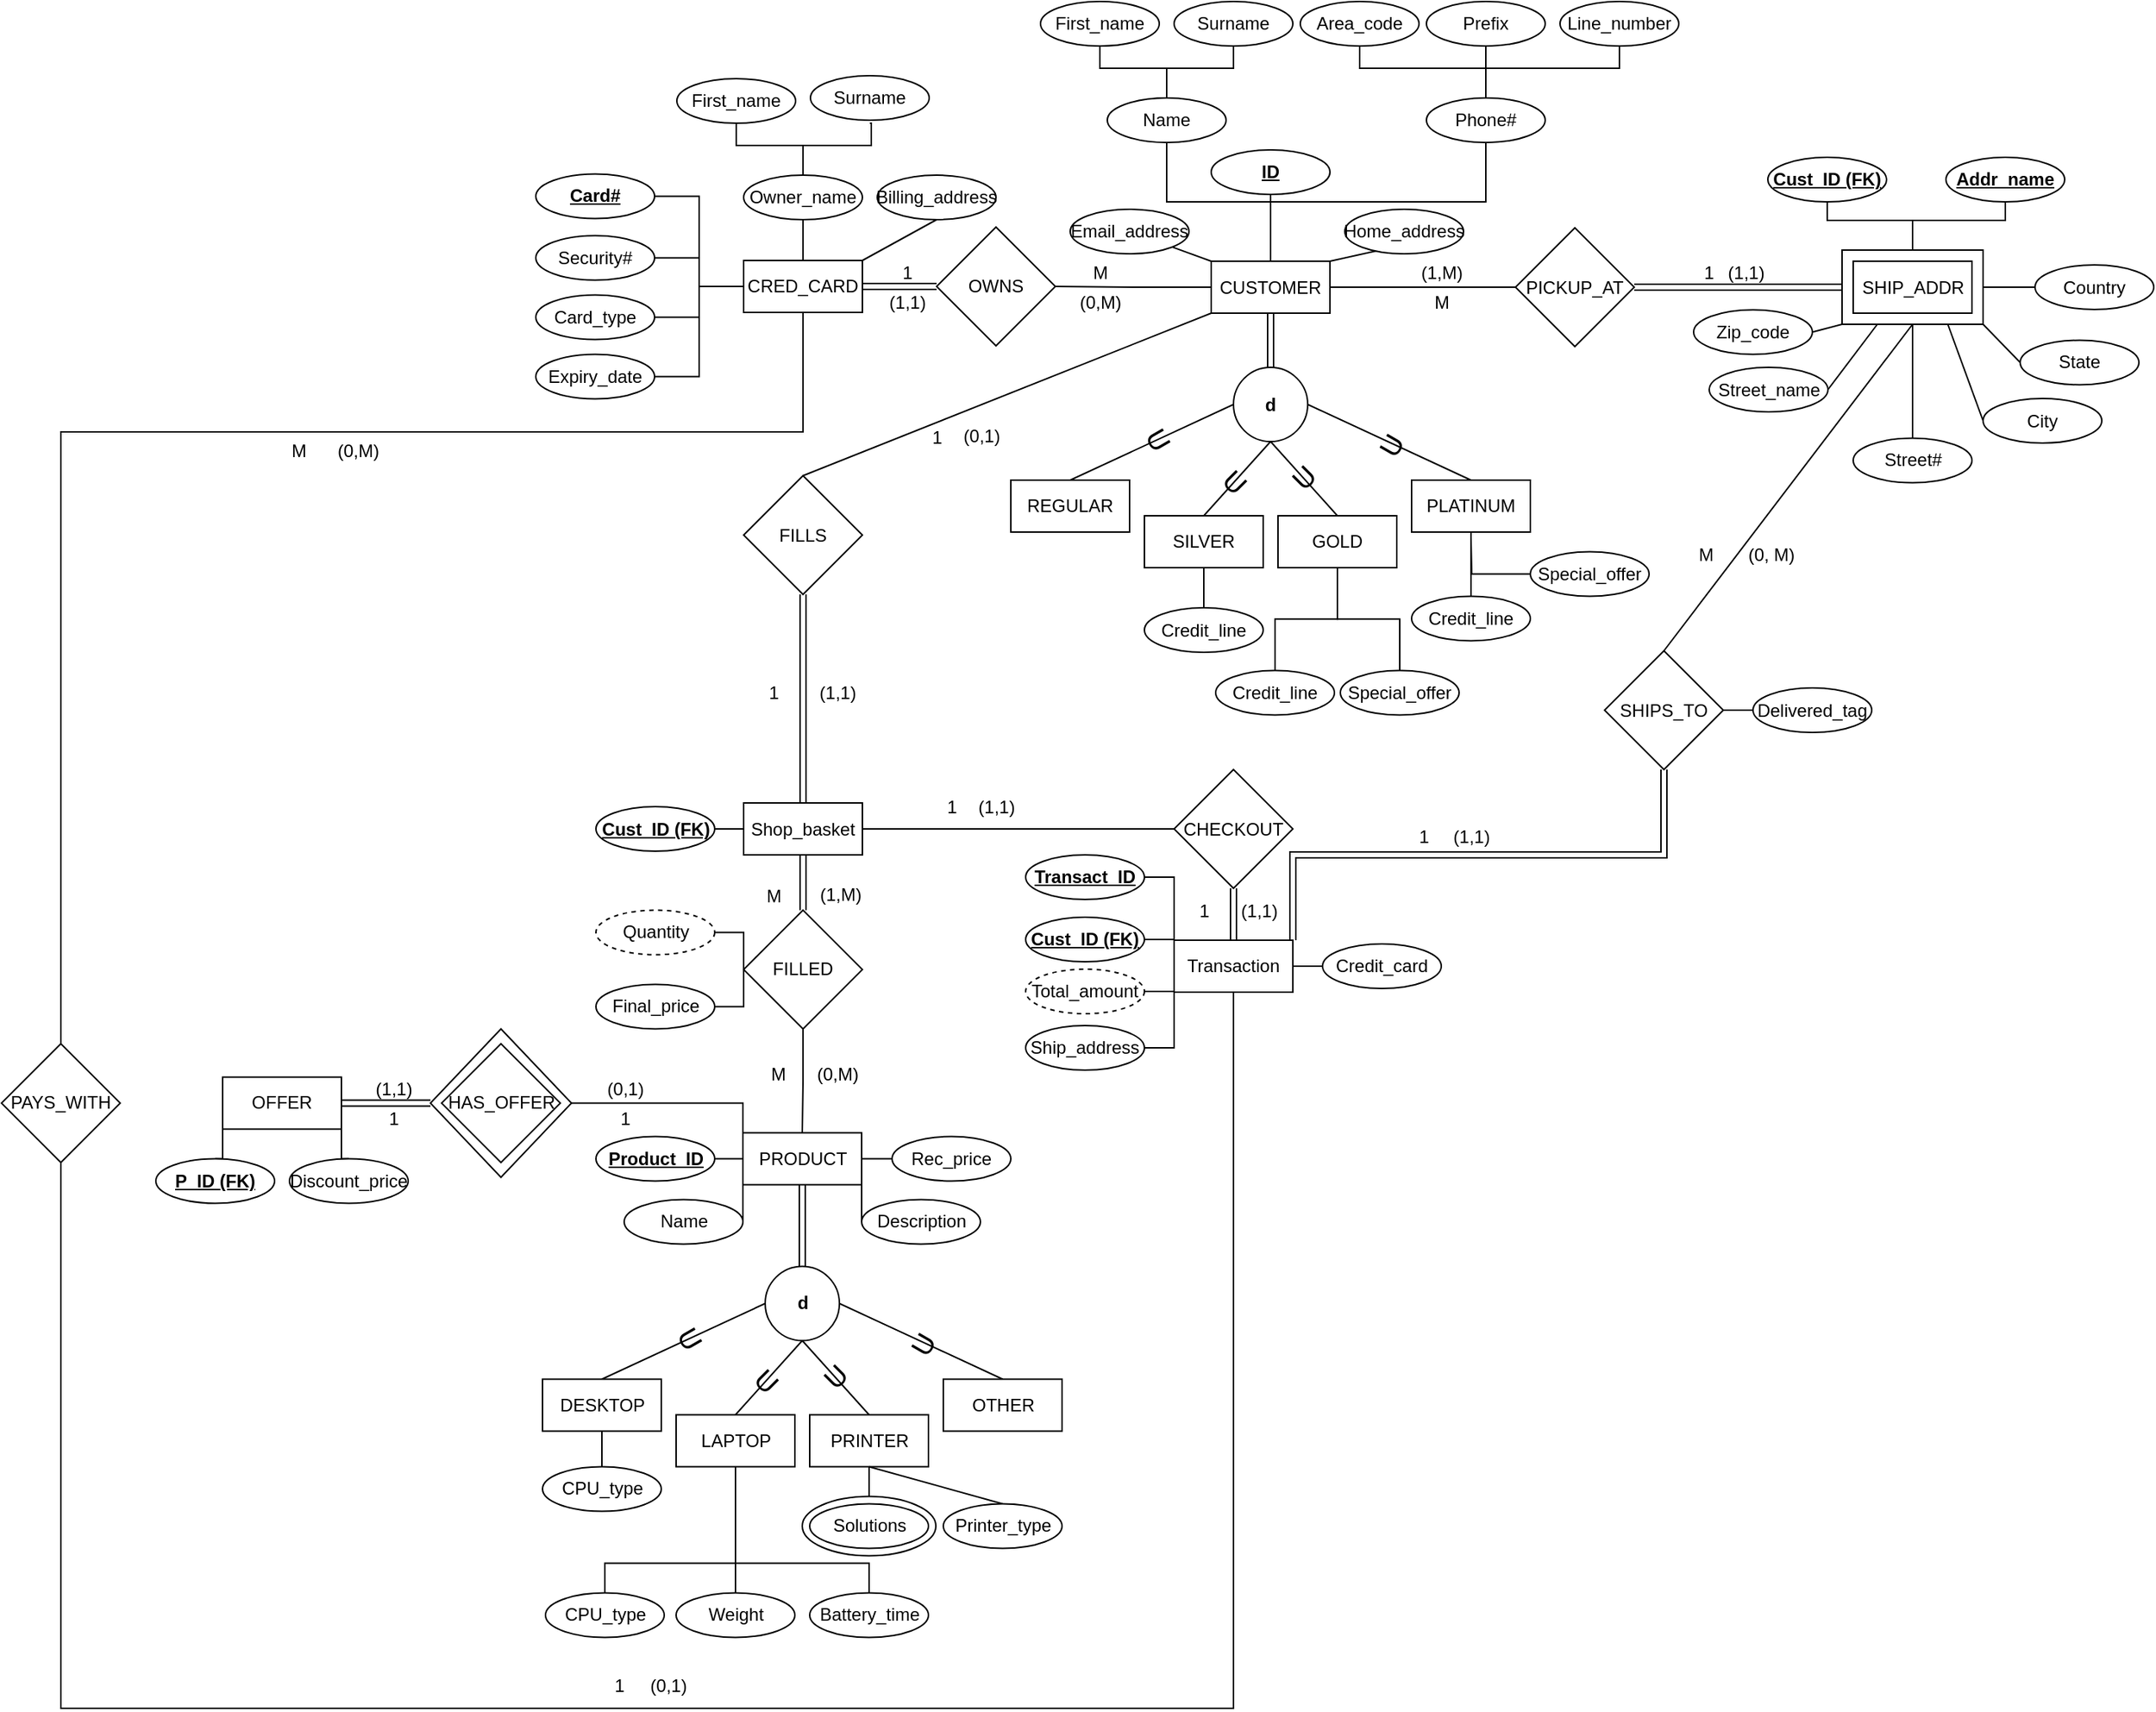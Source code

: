 <mxfile version="26.0.16">
  <diagram id="R2lEEEUBdFMjLlhIrx00" name="Page-1">
    <mxGraphModel dx="1778" dy="1683" grid="1" gridSize="10" guides="1" tooltips="1" connect="1" arrows="1" fold="1" page="1" pageScale="1" pageWidth="850" pageHeight="1100" math="0" shadow="0" extFonts="Permanent Marker^https://fonts.googleapis.com/css?family=Permanent+Marker">
      <root>
        <mxCell id="0" />
        <mxCell id="1" parent="0" />
        <mxCell id="0oao1zLVQg-sBAG5AtIF-307" value="(1,1)" style="text;html=1;align=center;verticalAlign=middle;resizable=0;points=[];autosize=1;strokeColor=none;fillColor=none;" vertex="1" parent="1">
          <mxGeometry x="302" y="517.5" width="50" height="30" as="geometry" />
        </mxCell>
        <mxCell id="0oao1zLVQg-sBAG5AtIF-242" value="" style="ellipse;whiteSpace=wrap;html=1;" vertex="1" parent="1">
          <mxGeometry x="19.5" y="927.25" width="90" height="40" as="geometry" />
        </mxCell>
        <mxCell id="0oao1zLVQg-sBAG5AtIF-72" value="" style="group" vertex="1" connectable="0" parent="1">
          <mxGeometry x="720" y="87.5" width="95" height="50" as="geometry" />
        </mxCell>
        <mxCell id="0oao1zLVQg-sBAG5AtIF-71" value="" style="rounded=0;whiteSpace=wrap;html=1;" vertex="1" parent="0oao1zLVQg-sBAG5AtIF-72">
          <mxGeometry width="95" height="50" as="geometry" />
        </mxCell>
        <mxCell id="0oao1zLVQg-sBAG5AtIF-70" value="SHIP_ADDR" style="rounded=0;whiteSpace=wrap;html=1;" vertex="1" parent="0oao1zLVQg-sBAG5AtIF-72">
          <mxGeometry x="7.5" y="7.5" width="80" height="35" as="geometry" />
        </mxCell>
        <mxCell id="0oao1zLVQg-sBAG5AtIF-68" value="" style="edgeStyle=orthogonalEdgeStyle;rounded=0;orthogonalLoop=1;jettySize=auto;html=1;endArrow=none;startFill=0;" edge="1" parent="1" source="0oao1zLVQg-sBAG5AtIF-47" target="0oao1zLVQg-sBAG5AtIF-55">
          <mxGeometry relative="1" as="geometry" />
        </mxCell>
        <mxCell id="0oao1zLVQg-sBAG5AtIF-283" style="edgeStyle=orthogonalEdgeStyle;rounded=0;orthogonalLoop=1;jettySize=auto;html=1;exitX=0.5;exitY=1;exitDx=0;exitDy=0;endArrow=none;startFill=0;entryX=0.5;entryY=1;entryDx=0;entryDy=0;" edge="1" parent="1" source="0oao1zLVQg-sBAG5AtIF-284" target="0oao1zLVQg-sBAG5AtIF-259">
          <mxGeometry relative="1" as="geometry">
            <mxPoint x="310" y="762.25" as="targetPoint" />
            <Array as="points">
              <mxPoint x="-480" y="1070" />
              <mxPoint x="310" y="1070" />
            </Array>
          </mxGeometry>
        </mxCell>
        <mxCell id="0oao1zLVQg-sBAG5AtIF-47" value="CRED_CARD" style="rounded=0;whiteSpace=wrap;html=1;" vertex="1" parent="1">
          <mxGeometry x="-20" y="94.5" width="80" height="35" as="geometry" />
        </mxCell>
        <mxCell id="0oao1zLVQg-sBAG5AtIF-50" value="" style="group" vertex="1" connectable="0" parent="1">
          <mxGeometry x="-65" y="-30" width="215" height="100" as="geometry" />
        </mxCell>
        <mxCell id="0oao1zLVQg-sBAG5AtIF-51" value="First_name" style="ellipse;whiteSpace=wrap;html=1;" vertex="1" parent="0oao1zLVQg-sBAG5AtIF-50">
          <mxGeometry y="2" width="80" height="30" as="geometry" />
        </mxCell>
        <mxCell id="0oao1zLVQg-sBAG5AtIF-52" value="Surname" style="ellipse;whiteSpace=wrap;html=1;" vertex="1" parent="0oao1zLVQg-sBAG5AtIF-50">
          <mxGeometry x="90" width="80" height="30" as="geometry" />
        </mxCell>
        <mxCell id="0oao1zLVQg-sBAG5AtIF-53" value="" style="group" vertex="1" connectable="0" parent="0oao1zLVQg-sBAG5AtIF-50">
          <mxGeometry x="40" y="62" width="90" height="40" as="geometry" />
        </mxCell>
        <mxCell id="0oao1zLVQg-sBAG5AtIF-55" value="Owner_name" style="ellipse;whiteSpace=wrap;html=1;perimeterSpacing=0;movable=1;resizable=1;rotatable=1;deletable=1;editable=1;locked=0;connectable=1;" vertex="1" parent="0oao1zLVQg-sBAG5AtIF-53">
          <mxGeometry x="5" y="5" width="80" height="30" as="geometry" />
        </mxCell>
        <mxCell id="0oao1zLVQg-sBAG5AtIF-56" value="" style="edgeStyle=orthogonalEdgeStyle;rounded=0;orthogonalLoop=1;jettySize=auto;html=1;endArrow=none;startFill=0;" edge="1" parent="0oao1zLVQg-sBAG5AtIF-50" source="0oao1zLVQg-sBAG5AtIF-55">
          <mxGeometry relative="1" as="geometry">
            <mxPoint x="130" y="32.0" as="targetPoint" />
            <Array as="points">
              <mxPoint x="85" y="47" />
              <mxPoint x="131" y="47" />
              <mxPoint x="131" y="32" />
            </Array>
          </mxGeometry>
        </mxCell>
        <mxCell id="0oao1zLVQg-sBAG5AtIF-57" value="" style="edgeStyle=orthogonalEdgeStyle;rounded=0;orthogonalLoop=1;jettySize=auto;html=1;endArrow=none;startFill=0;" edge="1" parent="0oao1zLVQg-sBAG5AtIF-50" source="0oao1zLVQg-sBAG5AtIF-55" target="0oao1zLVQg-sBAG5AtIF-51">
          <mxGeometry relative="1" as="geometry" />
        </mxCell>
        <mxCell id="0oao1zLVQg-sBAG5AtIF-75" value="Billing_address" style="ellipse;whiteSpace=wrap;html=1;" vertex="1" parent="0oao1zLVQg-sBAG5AtIF-50">
          <mxGeometry x="135" y="67" width="80" height="30" as="geometry" />
        </mxCell>
        <mxCell id="0oao1zLVQg-sBAG5AtIF-48" value="Security#" style="ellipse;whiteSpace=wrap;html=1;" vertex="1" parent="1">
          <mxGeometry x="-160" y="77.75" width="80" height="30" as="geometry" />
        </mxCell>
        <mxCell id="0oao1zLVQg-sBAG5AtIF-49" value="&lt;u&gt;&lt;b&gt;Card#&lt;/b&gt;&lt;/u&gt;" style="ellipse;whiteSpace=wrap;html=1;" vertex="1" parent="1">
          <mxGeometry x="-160" y="36.25" width="80" height="30" as="geometry" />
        </mxCell>
        <mxCell id="0oao1zLVQg-sBAG5AtIF-61" value="Card_type" style="ellipse;whiteSpace=wrap;html=1;" vertex="1" parent="1">
          <mxGeometry x="-160" y="117.75" width="80" height="30" as="geometry" />
        </mxCell>
        <mxCell id="0oao1zLVQg-sBAG5AtIF-62" value="Expiry_date" style="ellipse;whiteSpace=wrap;html=1;" vertex="1" parent="1">
          <mxGeometry x="-160" y="157.75" width="80" height="30" as="geometry" />
        </mxCell>
        <mxCell id="0oao1zLVQg-sBAG5AtIF-64" style="edgeStyle=orthogonalEdgeStyle;rounded=0;orthogonalLoop=1;jettySize=auto;html=1;exitX=0;exitY=0.5;exitDx=0;exitDy=0;entryX=1;entryY=0.5;entryDx=0;entryDy=0;endArrow=none;startFill=0;" edge="1" parent="1" source="0oao1zLVQg-sBAG5AtIF-47" target="0oao1zLVQg-sBAG5AtIF-48">
          <mxGeometry relative="1" as="geometry" />
        </mxCell>
        <mxCell id="0oao1zLVQg-sBAG5AtIF-63" style="edgeStyle=orthogonalEdgeStyle;rounded=0;orthogonalLoop=1;jettySize=auto;html=1;exitX=0;exitY=0.5;exitDx=0;exitDy=0;entryX=1;entryY=0.5;entryDx=0;entryDy=0;endArrow=none;startFill=0;" edge="1" parent="1" source="0oao1zLVQg-sBAG5AtIF-47" target="0oao1zLVQg-sBAG5AtIF-49">
          <mxGeometry relative="1" as="geometry" />
        </mxCell>
        <mxCell id="0oao1zLVQg-sBAG5AtIF-65" style="edgeStyle=orthogonalEdgeStyle;rounded=0;orthogonalLoop=1;jettySize=auto;html=1;exitX=0;exitY=0.5;exitDx=0;exitDy=0;entryX=1;entryY=0.5;entryDx=0;entryDy=0;endArrow=none;startFill=0;" edge="1" parent="1" source="0oao1zLVQg-sBAG5AtIF-47" target="0oao1zLVQg-sBAG5AtIF-61">
          <mxGeometry relative="1" as="geometry" />
        </mxCell>
        <mxCell id="0oao1zLVQg-sBAG5AtIF-66" style="edgeStyle=orthogonalEdgeStyle;rounded=0;orthogonalLoop=1;jettySize=auto;html=1;exitX=0;exitY=0.5;exitDx=0;exitDy=0;entryX=1;entryY=0.5;entryDx=0;entryDy=0;endArrow=none;startFill=0;" edge="1" parent="1" source="0oao1zLVQg-sBAG5AtIF-47" target="0oao1zLVQg-sBAG5AtIF-62">
          <mxGeometry relative="1" as="geometry" />
        </mxCell>
        <mxCell id="0oao1zLVQg-sBAG5AtIF-86" value="Zip_code" style="ellipse;whiteSpace=wrap;html=1;" vertex="1" parent="1">
          <mxGeometry x="620" y="127.75" width="80" height="30" as="geometry" />
        </mxCell>
        <mxCell id="0oao1zLVQg-sBAG5AtIF-87" value="Street_name" style="ellipse;whiteSpace=wrap;html=1;" vertex="1" parent="1">
          <mxGeometry x="630.5" y="166.5" width="80" height="30" as="geometry" />
        </mxCell>
        <mxCell id="0oao1zLVQg-sBAG5AtIF-88" value="Street#" style="ellipse;whiteSpace=wrap;html=1;" vertex="1" parent="1">
          <mxGeometry x="727.5" y="214.25" width="80" height="30" as="geometry" />
        </mxCell>
        <mxCell id="0oao1zLVQg-sBAG5AtIF-89" value="City" style="ellipse;whiteSpace=wrap;html=1;" vertex="1" parent="1">
          <mxGeometry x="815" y="187.5" width="80" height="30" as="geometry" />
        </mxCell>
        <mxCell id="0oao1zLVQg-sBAG5AtIF-90" value="State" style="ellipse;whiteSpace=wrap;html=1;" vertex="1" parent="1">
          <mxGeometry x="840" y="148.25" width="80" height="30" as="geometry" />
        </mxCell>
        <mxCell id="0oao1zLVQg-sBAG5AtIF-91" value="Country" style="ellipse;whiteSpace=wrap;html=1;" vertex="1" parent="1">
          <mxGeometry x="850" y="97.5" width="80" height="30" as="geometry" />
        </mxCell>
        <mxCell id="0oao1zLVQg-sBAG5AtIF-92" style="rounded=0;orthogonalLoop=1;jettySize=auto;html=1;exitX=1;exitY=0.5;exitDx=0;exitDy=0;entryX=0;entryY=0.5;entryDx=0;entryDy=0;endArrow=none;startFill=0;" edge="1" parent="1" source="0oao1zLVQg-sBAG5AtIF-71" target="0oao1zLVQg-sBAG5AtIF-91">
          <mxGeometry relative="1" as="geometry">
            <mxPoint x="826.759" y="158.331" as="sourcePoint" />
          </mxGeometry>
        </mxCell>
        <mxCell id="0oao1zLVQg-sBAG5AtIF-94" style="rounded=0;orthogonalLoop=1;jettySize=auto;html=1;exitX=0;exitY=1;exitDx=0;exitDy=0;entryX=1;entryY=0.5;entryDx=0;entryDy=0;endArrow=none;startFill=0;" edge="1" parent="1" source="0oao1zLVQg-sBAG5AtIF-71" target="0oao1zLVQg-sBAG5AtIF-86">
          <mxGeometry relative="1" as="geometry">
            <mxPoint x="750" y="172.5" as="sourcePoint" />
          </mxGeometry>
        </mxCell>
        <mxCell id="0oao1zLVQg-sBAG5AtIF-95" style="rounded=0;orthogonalLoop=1;jettySize=auto;html=1;exitX=0.25;exitY=1;exitDx=0;exitDy=0;entryX=1;entryY=0.5;entryDx=0;entryDy=0;endArrow=none;startFill=0;" edge="1" parent="1" source="0oao1zLVQg-sBAG5AtIF-71" target="0oao1zLVQg-sBAG5AtIF-87">
          <mxGeometry relative="1" as="geometry">
            <mxPoint x="763.241" y="186.669" as="sourcePoint" />
          </mxGeometry>
        </mxCell>
        <mxCell id="0oao1zLVQg-sBAG5AtIF-96" style="rounded=0;orthogonalLoop=1;jettySize=auto;html=1;exitX=0.5;exitY=1;exitDx=0;exitDy=0;entryX=0.5;entryY=0;entryDx=0;entryDy=0;endArrow=none;startFill=0;" edge="1" parent="1" source="0oao1zLVQg-sBAG5AtIF-71" target="0oao1zLVQg-sBAG5AtIF-88">
          <mxGeometry relative="1" as="geometry">
            <mxPoint x="795" y="192.5" as="sourcePoint" />
          </mxGeometry>
        </mxCell>
        <mxCell id="0oao1zLVQg-sBAG5AtIF-97" style="rounded=0;orthogonalLoop=1;jettySize=auto;html=1;exitX=0.75;exitY=1;exitDx=0;exitDy=0;entryX=0;entryY=0.5;entryDx=0;entryDy=0;endArrow=none;startFill=0;" edge="1" parent="1" source="0oao1zLVQg-sBAG5AtIF-71" target="0oao1zLVQg-sBAG5AtIF-89">
          <mxGeometry relative="1" as="geometry">
            <mxPoint x="826.759" y="186.669" as="sourcePoint" />
          </mxGeometry>
        </mxCell>
        <mxCell id="0oao1zLVQg-sBAG5AtIF-98" style="rounded=0;orthogonalLoop=1;jettySize=auto;html=1;exitX=1;exitY=1;exitDx=0;exitDy=0;entryX=0;entryY=0.5;entryDx=0;entryDy=0;endArrow=none;startFill=0;" edge="1" parent="1" source="0oao1zLVQg-sBAG5AtIF-71" target="0oao1zLVQg-sBAG5AtIF-90">
          <mxGeometry relative="1" as="geometry">
            <mxPoint x="840" y="172.5" as="sourcePoint" />
          </mxGeometry>
        </mxCell>
        <mxCell id="0oao1zLVQg-sBAG5AtIF-101" value="&lt;b&gt;&lt;u&gt;Addr_name&lt;/u&gt;&lt;/b&gt;" style="ellipse;whiteSpace=wrap;html=1;" vertex="1" parent="1">
          <mxGeometry x="790" y="25" width="80" height="30" as="geometry" />
        </mxCell>
        <mxCell id="0oao1zLVQg-sBAG5AtIF-102" value="&lt;b&gt;&lt;u&gt;Cust_ID (FK)&lt;/u&gt;&lt;/b&gt;" style="ellipse;whiteSpace=wrap;html=1;" vertex="1" parent="1">
          <mxGeometry x="670" y="25" width="80" height="30" as="geometry" />
        </mxCell>
        <mxCell id="0oao1zLVQg-sBAG5AtIF-104" style="edgeStyle=orthogonalEdgeStyle;rounded=0;orthogonalLoop=1;jettySize=auto;html=1;exitX=0.5;exitY=0;exitDx=0;exitDy=0;entryX=0.5;entryY=1;entryDx=0;entryDy=0;endArrow=none;startFill=0;" edge="1" parent="1" source="0oao1zLVQg-sBAG5AtIF-71" target="0oao1zLVQg-sBAG5AtIF-102">
          <mxGeometry relative="1" as="geometry" />
        </mxCell>
        <mxCell id="0oao1zLVQg-sBAG5AtIF-105" style="edgeStyle=orthogonalEdgeStyle;rounded=0;orthogonalLoop=1;jettySize=auto;html=1;exitX=0.5;exitY=0;exitDx=0;exitDy=0;entryX=0.5;entryY=1;entryDx=0;entryDy=0;endArrow=none;startFill=0;" edge="1" parent="1" source="0oao1zLVQg-sBAG5AtIF-71" target="0oao1zLVQg-sBAG5AtIF-101">
          <mxGeometry relative="1" as="geometry" />
        </mxCell>
        <mxCell id="0oao1zLVQg-sBAG5AtIF-107" value="" style="group" vertex="1" connectable="0" parent="1">
          <mxGeometry x="150" y="-80" width="460" height="232.5" as="geometry" />
        </mxCell>
        <mxCell id="0oao1zLVQg-sBAG5AtIF-29" value="" style="rounded=0;orthogonalLoop=1;jettySize=auto;html=1;endArrow=none;startFill=0;" edge="1" parent="0oao1zLVQg-sBAG5AtIF-107" source="0oao1zLVQg-sBAG5AtIF-1" target="0oao1zLVQg-sBAG5AtIF-2">
          <mxGeometry relative="1" as="geometry" />
        </mxCell>
        <mxCell id="0oao1zLVQg-sBAG5AtIF-30" value="" style="rounded=0;orthogonalLoop=1;jettySize=auto;html=1;entryX=1;entryY=0.5;entryDx=0;entryDy=0;endArrow=none;startFill=0;exitX=1;exitY=0;exitDx=0;exitDy=0;" edge="1" parent="0oao1zLVQg-sBAG5AtIF-107" source="0oao1zLVQg-sBAG5AtIF-1" target="0oao1zLVQg-sBAG5AtIF-74">
          <mxGeometry relative="1" as="geometry">
            <mxPoint x="110" y="230" as="targetPoint" />
          </mxGeometry>
        </mxCell>
        <mxCell id="0oao1zLVQg-sBAG5AtIF-33" value="" style="rounded=0;orthogonalLoop=1;jettySize=auto;html=1;entryX=0.5;entryY=1;entryDx=0;entryDy=0;endArrow=none;startFill=0;edgeStyle=orthogonalEdgeStyle;" edge="1" parent="0oao1zLVQg-sBAG5AtIF-107" source="0oao1zLVQg-sBAG5AtIF-1" target="0oao1zLVQg-sBAG5AtIF-6">
          <mxGeometry relative="1" as="geometry">
            <mxPoint x="185" y="150" as="targetPoint" />
          </mxGeometry>
        </mxCell>
        <mxCell id="0oao1zLVQg-sBAG5AtIF-35" value="" style="rounded=0;orthogonalLoop=1;jettySize=auto;html=1;endArrow=none;startFill=0;exitX=0.5;exitY=0;exitDx=0;exitDy=0;entryX=0.5;entryY=1;entryDx=0;entryDy=0;edgeStyle=orthogonalEdgeStyle;" edge="1" parent="0oao1zLVQg-sBAG5AtIF-107" source="0oao1zLVQg-sBAG5AtIF-1" target="0oao1zLVQg-sBAG5AtIF-11">
          <mxGeometry relative="1" as="geometry">
            <mxPoint x="160" y="260" as="targetPoint" />
          </mxGeometry>
        </mxCell>
        <mxCell id="0oao1zLVQg-sBAG5AtIF-40" value="" style="rounded=0;orthogonalLoop=1;jettySize=auto;html=1;endArrow=none;startFill=0;exitX=0;exitY=0;exitDx=0;exitDy=0;" edge="1" parent="0oao1zLVQg-sBAG5AtIF-107" source="0oao1zLVQg-sBAG5AtIF-1" target="0oao1zLVQg-sBAG5AtIF-39">
          <mxGeometry relative="1" as="geometry" />
        </mxCell>
        <mxCell id="0oao1zLVQg-sBAG5AtIF-147" style="edgeStyle=orthogonalEdgeStyle;rounded=0;orthogonalLoop=1;jettySize=auto;html=1;exitX=0;exitY=0.5;exitDx=0;exitDy=0;entryX=1;entryY=0.5;entryDx=0;entryDy=0;endArrow=none;startFill=0;" edge="1" parent="0oao1zLVQg-sBAG5AtIF-107" source="0oao1zLVQg-sBAG5AtIF-1" target="0oao1zLVQg-sBAG5AtIF-146">
          <mxGeometry relative="1" as="geometry" />
        </mxCell>
        <mxCell id="0oao1zLVQg-sBAG5AtIF-1" value="CUSTOMER" style="rounded=0;whiteSpace=wrap;html=1;" vertex="1" parent="0oao1zLVQg-sBAG5AtIF-107">
          <mxGeometry x="145" y="175" width="80" height="35" as="geometry" />
        </mxCell>
        <mxCell id="0oao1zLVQg-sBAG5AtIF-2" value="&lt;u&gt;&lt;b&gt;ID&lt;/b&gt;&lt;/u&gt;" style="ellipse;whiteSpace=wrap;html=1;" vertex="1" parent="0oao1zLVQg-sBAG5AtIF-107">
          <mxGeometry x="145" y="100" width="80" height="30" as="geometry" />
        </mxCell>
        <mxCell id="0oao1zLVQg-sBAG5AtIF-31" value="" style="group" vertex="1" connectable="0" parent="0oao1zLVQg-sBAG5AtIF-107">
          <mxGeometry x="185" y="5" width="275" height="85" as="geometry" />
        </mxCell>
        <mxCell id="0oao1zLVQg-sBAG5AtIF-12" value="Area_code" style="ellipse;whiteSpace=wrap;html=1;" vertex="1" parent="0oao1zLVQg-sBAG5AtIF-31">
          <mxGeometry x="20" y="-5" width="80" height="30" as="geometry" />
        </mxCell>
        <mxCell id="0oao1zLVQg-sBAG5AtIF-14" value="Line_number" style="ellipse;whiteSpace=wrap;html=1;" vertex="1" parent="0oao1zLVQg-sBAG5AtIF-31">
          <mxGeometry x="195" y="-5" width="80" height="30" as="geometry" />
        </mxCell>
        <mxCell id="0oao1zLVQg-sBAG5AtIF-13" value="Prefix" style="ellipse;whiteSpace=wrap;html=1;" vertex="1" parent="0oao1zLVQg-sBAG5AtIF-31">
          <mxGeometry x="105" y="-5" width="80" height="30" as="geometry" />
        </mxCell>
        <mxCell id="0oao1zLVQg-sBAG5AtIF-32" value="" style="group" vertex="1" connectable="0" parent="0oao1zLVQg-sBAG5AtIF-107">
          <mxGeometry x="30" width="170" height="100" as="geometry" />
        </mxCell>
        <mxCell id="0oao1zLVQg-sBAG5AtIF-3" value="First_name" style="ellipse;whiteSpace=wrap;html=1;" vertex="1" parent="0oao1zLVQg-sBAG5AtIF-32">
          <mxGeometry width="80" height="30" as="geometry" />
        </mxCell>
        <mxCell id="0oao1zLVQg-sBAG5AtIF-5" value="Surname" style="ellipse;whiteSpace=wrap;html=1;" vertex="1" parent="0oao1zLVQg-sBAG5AtIF-32">
          <mxGeometry x="90" width="80" height="30" as="geometry" />
        </mxCell>
        <mxCell id="0oao1zLVQg-sBAG5AtIF-8" value="" style="group" vertex="1" connectable="0" parent="0oao1zLVQg-sBAG5AtIF-32">
          <mxGeometry x="40" y="60" width="90" height="40" as="geometry" />
        </mxCell>
        <mxCell id="0oao1zLVQg-sBAG5AtIF-6" value="Name" style="ellipse;whiteSpace=wrap;html=1;perimeterSpacing=0;movable=1;resizable=1;rotatable=1;deletable=1;editable=1;locked=0;connectable=1;" vertex="1" parent="0oao1zLVQg-sBAG5AtIF-8">
          <mxGeometry x="5" y="5" width="80" height="30" as="geometry" />
        </mxCell>
        <mxCell id="0oao1zLVQg-sBAG5AtIF-27" value="" style="edgeStyle=orthogonalEdgeStyle;rounded=0;orthogonalLoop=1;jettySize=auto;html=1;endArrow=none;startFill=0;" edge="1" parent="0oao1zLVQg-sBAG5AtIF-32" source="0oao1zLVQg-sBAG5AtIF-6" target="0oao1zLVQg-sBAG5AtIF-5">
          <mxGeometry relative="1" as="geometry" />
        </mxCell>
        <mxCell id="0oao1zLVQg-sBAG5AtIF-28" value="" style="edgeStyle=orthogonalEdgeStyle;rounded=0;orthogonalLoop=1;jettySize=auto;html=1;endArrow=none;startFill=0;" edge="1" parent="0oao1zLVQg-sBAG5AtIF-32" source="0oao1zLVQg-sBAG5AtIF-6" target="0oao1zLVQg-sBAG5AtIF-3">
          <mxGeometry relative="1" as="geometry" />
        </mxCell>
        <mxCell id="0oao1zLVQg-sBAG5AtIF-39" value="Email_address" style="ellipse;whiteSpace=wrap;html=1;" vertex="1" parent="0oao1zLVQg-sBAG5AtIF-107">
          <mxGeometry x="50" y="140" width="80" height="30" as="geometry" />
        </mxCell>
        <mxCell id="0oao1zLVQg-sBAG5AtIF-74" value="Home_address" style="ellipse;whiteSpace=wrap;html=1;" vertex="1" parent="0oao1zLVQg-sBAG5AtIF-107">
          <mxGeometry x="235" y="140" width="80" height="30" as="geometry" />
        </mxCell>
        <mxCell id="0oao1zLVQg-sBAG5AtIF-9" value="" style="group" vertex="1" connectable="0" parent="0oao1zLVQg-sBAG5AtIF-107">
          <mxGeometry x="285" y="60" width="90" height="40" as="geometry" />
        </mxCell>
        <mxCell id="0oao1zLVQg-sBAG5AtIF-11" value="Phone#" style="ellipse;whiteSpace=wrap;html=1;perimeterSpacing=0;movable=1;resizable=1;rotatable=1;deletable=1;editable=1;locked=0;connectable=1;" vertex="1" parent="0oao1zLVQg-sBAG5AtIF-9">
          <mxGeometry x="5" y="5" width="80" height="30" as="geometry" />
        </mxCell>
        <mxCell id="0oao1zLVQg-sBAG5AtIF-21" value="" style="edgeStyle=orthogonalEdgeStyle;rounded=0;orthogonalLoop=1;jettySize=auto;html=1;endArrow=none;startFill=0;exitX=0.5;exitY=0;exitDx=0;exitDy=0;" edge="1" parent="0oao1zLVQg-sBAG5AtIF-107" source="0oao1zLVQg-sBAG5AtIF-11" target="0oao1zLVQg-sBAG5AtIF-12">
          <mxGeometry relative="1" as="geometry">
            <Array as="points">
              <mxPoint x="330" y="45" />
              <mxPoint x="245" y="45" />
            </Array>
          </mxGeometry>
        </mxCell>
        <mxCell id="0oao1zLVQg-sBAG5AtIF-22" value="" style="edgeStyle=orthogonalEdgeStyle;rounded=0;orthogonalLoop=1;jettySize=auto;html=1;endArrow=none;startFill=0;exitX=0.5;exitY=0;exitDx=0;exitDy=0;" edge="1" parent="0oao1zLVQg-sBAG5AtIF-107" source="0oao1zLVQg-sBAG5AtIF-11" target="0oao1zLVQg-sBAG5AtIF-14">
          <mxGeometry relative="1" as="geometry">
            <Array as="points">
              <mxPoint x="330" y="45" />
              <mxPoint x="420" y="45" />
            </Array>
          </mxGeometry>
        </mxCell>
        <mxCell id="0oao1zLVQg-sBAG5AtIF-106" style="edgeStyle=orthogonalEdgeStyle;rounded=0;orthogonalLoop=1;jettySize=auto;html=1;exitX=0.5;exitY=0;exitDx=0;exitDy=0;entryX=0.5;entryY=1;entryDx=0;entryDy=0;endArrow=none;startFill=0;" edge="1" parent="0oao1zLVQg-sBAG5AtIF-107" source="0oao1zLVQg-sBAG5AtIF-11" target="0oao1zLVQg-sBAG5AtIF-13">
          <mxGeometry relative="1" as="geometry" />
        </mxCell>
        <mxCell id="0oao1zLVQg-sBAG5AtIF-144" style="edgeStyle=orthogonalEdgeStyle;rounded=0;orthogonalLoop=1;jettySize=auto;html=1;exitX=0;exitY=0.5;exitDx=0;exitDy=0;entryX=1;entryY=0.5;entryDx=0;entryDy=0;endArrow=none;startFill=0;" edge="1" parent="0oao1zLVQg-sBAG5AtIF-107" source="0oao1zLVQg-sBAG5AtIF-143" target="0oao1zLVQg-sBAG5AtIF-1">
          <mxGeometry relative="1" as="geometry" />
        </mxCell>
        <mxCell id="0oao1zLVQg-sBAG5AtIF-143" value="PICKUP_AT" style="rhombus;whiteSpace=wrap;html=1;" vertex="1" parent="0oao1zLVQg-sBAG5AtIF-107">
          <mxGeometry x="350" y="152.5" width="80" height="80" as="geometry" />
        </mxCell>
        <mxCell id="0oao1zLVQg-sBAG5AtIF-146" value="OWNS" style="rhombus;whiteSpace=wrap;html=1;" vertex="1" parent="0oao1zLVQg-sBAG5AtIF-107">
          <mxGeometry x="-40" y="152" width="80" height="80" as="geometry" />
        </mxCell>
        <mxCell id="0oao1zLVQg-sBAG5AtIF-120" style="edgeStyle=orthogonalEdgeStyle;rounded=0;orthogonalLoop=1;jettySize=auto;html=1;exitX=0.5;exitY=0;exitDx=0;exitDy=0;entryX=0.5;entryY=1;entryDx=0;entryDy=0;endArrow=none;startFill=0;shape=link;" edge="1" parent="1" source="0oao1zLVQg-sBAG5AtIF-108" target="0oao1zLVQg-sBAG5AtIF-1">
          <mxGeometry relative="1" as="geometry" />
        </mxCell>
        <mxCell id="0oao1zLVQg-sBAG5AtIF-121" style="rounded=0;orthogonalLoop=1;jettySize=auto;html=1;exitX=0;exitY=0.5;exitDx=0;exitDy=0;entryX=0.5;entryY=0;entryDx=0;entryDy=0;endArrow=none;startFill=0;" edge="1" parent="1" source="0oao1zLVQg-sBAG5AtIF-108" target="0oao1zLVQg-sBAG5AtIF-111">
          <mxGeometry relative="1" as="geometry" />
        </mxCell>
        <mxCell id="0oao1zLVQg-sBAG5AtIF-122" style="rounded=0;orthogonalLoop=1;jettySize=auto;html=1;exitX=0.5;exitY=1;exitDx=0;exitDy=0;entryX=0.5;entryY=0;entryDx=0;entryDy=0;endArrow=none;startFill=0;" edge="1" parent="1" source="0oao1zLVQg-sBAG5AtIF-108" target="0oao1zLVQg-sBAG5AtIF-113">
          <mxGeometry relative="1" as="geometry" />
        </mxCell>
        <mxCell id="0oao1zLVQg-sBAG5AtIF-123" style="rounded=0;orthogonalLoop=1;jettySize=auto;html=1;exitX=0.5;exitY=1;exitDx=0;exitDy=0;entryX=0.5;entryY=0;entryDx=0;entryDy=0;endArrow=none;startFill=0;" edge="1" parent="1" source="0oao1zLVQg-sBAG5AtIF-108" target="0oao1zLVQg-sBAG5AtIF-112">
          <mxGeometry relative="1" as="geometry" />
        </mxCell>
        <mxCell id="0oao1zLVQg-sBAG5AtIF-124" style="rounded=0;orthogonalLoop=1;jettySize=auto;html=1;exitX=1;exitY=0.5;exitDx=0;exitDy=0;entryX=0.5;entryY=0;entryDx=0;entryDy=0;endArrow=none;startFill=0;" edge="1" parent="1" source="0oao1zLVQg-sBAG5AtIF-108" target="0oao1zLVQg-sBAG5AtIF-114">
          <mxGeometry relative="1" as="geometry" />
        </mxCell>
        <mxCell id="0oao1zLVQg-sBAG5AtIF-125" value="U" style="edgeLabel;align=center;verticalAlign=middle;resizable=0;points=[];rotation=-60;fontSize=19;labelBackgroundColor=none;" vertex="1" connectable="0" parent="0oao1zLVQg-sBAG5AtIF-124">
          <mxGeometry x="0.004" y="1" relative="1" as="geometry">
            <mxPoint x="-1" y="2" as="offset" />
          </mxGeometry>
        </mxCell>
        <mxCell id="0oao1zLVQg-sBAG5AtIF-108" value="&lt;b&gt;d&lt;/b&gt;" style="ellipse;whiteSpace=wrap;html=1;aspect=fixed;" vertex="1" parent="1">
          <mxGeometry x="310" y="166.5" width="50" height="50" as="geometry" />
        </mxCell>
        <mxCell id="0oao1zLVQg-sBAG5AtIF-111" value="REGULAR" style="rounded=0;whiteSpace=wrap;html=1;" vertex="1" parent="1">
          <mxGeometry x="160" y="242.5" width="80" height="35" as="geometry" />
        </mxCell>
        <mxCell id="0oao1zLVQg-sBAG5AtIF-132" value="" style="edgeStyle=orthogonalEdgeStyle;rounded=0;orthogonalLoop=1;jettySize=auto;html=1;endArrow=none;startFill=0;" edge="1" parent="1" source="0oao1zLVQg-sBAG5AtIF-112" target="0oao1zLVQg-sBAG5AtIF-118">
          <mxGeometry relative="1" as="geometry" />
        </mxCell>
        <mxCell id="0oao1zLVQg-sBAG5AtIF-141" style="edgeStyle=orthogonalEdgeStyle;rounded=0;orthogonalLoop=1;jettySize=auto;html=1;exitX=0.5;exitY=1;exitDx=0;exitDy=0;entryX=0.5;entryY=0;entryDx=0;entryDy=0;endArrow=none;startFill=0;" edge="1" parent="1" source="0oao1zLVQg-sBAG5AtIF-112" target="0oao1zLVQg-sBAG5AtIF-138">
          <mxGeometry relative="1" as="geometry" />
        </mxCell>
        <mxCell id="0oao1zLVQg-sBAG5AtIF-112" value="GOLD" style="rounded=0;whiteSpace=wrap;html=1;" vertex="1" parent="1">
          <mxGeometry x="340" y="266.5" width="80" height="35" as="geometry" />
        </mxCell>
        <mxCell id="0oao1zLVQg-sBAG5AtIF-133" value="" style="edgeStyle=orthogonalEdgeStyle;rounded=0;orthogonalLoop=1;jettySize=auto;html=1;endArrow=none;startFill=0;" edge="1" parent="1" source="0oao1zLVQg-sBAG5AtIF-113" target="0oao1zLVQg-sBAG5AtIF-115">
          <mxGeometry relative="1" as="geometry" />
        </mxCell>
        <mxCell id="0oao1zLVQg-sBAG5AtIF-113" value="SILVER" style="rounded=0;whiteSpace=wrap;html=1;" vertex="1" parent="1">
          <mxGeometry x="250" y="266.5" width="80" height="35" as="geometry" />
        </mxCell>
        <mxCell id="0oao1zLVQg-sBAG5AtIF-131" value="" style="edgeStyle=orthogonalEdgeStyle;rounded=0;orthogonalLoop=1;jettySize=auto;html=1;endArrow=none;startFill=0;" edge="1" parent="1" source="0oao1zLVQg-sBAG5AtIF-114" target="0oao1zLVQg-sBAG5AtIF-119">
          <mxGeometry relative="1" as="geometry" />
        </mxCell>
        <mxCell id="0oao1zLVQg-sBAG5AtIF-114" value="PLATINUM" style="rounded=0;whiteSpace=wrap;html=1;" vertex="1" parent="1">
          <mxGeometry x="430" y="242.5" width="80" height="35" as="geometry" />
        </mxCell>
        <mxCell id="0oao1zLVQg-sBAG5AtIF-115" value="Credit_line" style="ellipse;whiteSpace=wrap;html=1;" vertex="1" parent="1">
          <mxGeometry x="250" y="328.5" width="80" height="30" as="geometry" />
        </mxCell>
        <mxCell id="0oao1zLVQg-sBAG5AtIF-118" value="Credit_line" style="ellipse;whiteSpace=wrap;html=1;" vertex="1" parent="1">
          <mxGeometry x="298" y="370.75" width="80" height="30" as="geometry" />
        </mxCell>
        <mxCell id="0oao1zLVQg-sBAG5AtIF-119" value="Credit_line" style="ellipse;whiteSpace=wrap;html=1;" vertex="1" parent="1">
          <mxGeometry x="430" y="320.75" width="80" height="30" as="geometry" />
        </mxCell>
        <mxCell id="0oao1zLVQg-sBAG5AtIF-135" value="U" style="edgeLabel;align=center;verticalAlign=middle;resizable=0;points=[];rotation=60;fontSize=19;labelBackgroundColor=none;" vertex="1" connectable="0" parent="1">
          <mxGeometry x="261.0" y="214.25" as="geometry" />
        </mxCell>
        <mxCell id="0oao1zLVQg-sBAG5AtIF-136" value="U" style="edgeLabel;align=center;verticalAlign=middle;resizable=0;points=[];rotation=45;fontSize=19;labelBackgroundColor=none;" vertex="1" connectable="0" parent="1">
          <mxGeometry x="269.0" y="239.5" as="geometry">
            <mxPoint x="32.624" y="-28.507" as="offset" />
          </mxGeometry>
        </mxCell>
        <mxCell id="0oao1zLVQg-sBAG5AtIF-137" value="U" style="edgeLabel;align=center;verticalAlign=middle;resizable=0;points=[];rotation=-45;fontSize=19;labelBackgroundColor=none;" vertex="1" connectable="0" parent="1">
          <mxGeometry x="356.0" y="239.5" as="geometry" />
        </mxCell>
        <mxCell id="0oao1zLVQg-sBAG5AtIF-138" value="Special_offer" style="ellipse;whiteSpace=wrap;html=1;" vertex="1" parent="1">
          <mxGeometry x="382" y="370.75" width="80" height="30" as="geometry" />
        </mxCell>
        <mxCell id="0oao1zLVQg-sBAG5AtIF-142" style="edgeStyle=orthogonalEdgeStyle;rounded=0;orthogonalLoop=1;jettySize=auto;html=1;exitX=0;exitY=0.5;exitDx=0;exitDy=0;endArrow=none;startFill=0;" edge="1" parent="1" source="0oao1zLVQg-sBAG5AtIF-140">
          <mxGeometry relative="1" as="geometry">
            <mxPoint x="470" y="280.75" as="targetPoint" />
          </mxGeometry>
        </mxCell>
        <mxCell id="0oao1zLVQg-sBAG5AtIF-140" value="Special_offer" style="ellipse;whiteSpace=wrap;html=1;" vertex="1" parent="1">
          <mxGeometry x="510" y="290.75" width="80" height="30" as="geometry" />
        </mxCell>
        <mxCell id="0oao1zLVQg-sBAG5AtIF-145" style="edgeStyle=orthogonalEdgeStyle;rounded=0;orthogonalLoop=1;jettySize=auto;html=1;exitX=1;exitY=0.5;exitDx=0;exitDy=0;entryX=0;entryY=0.5;entryDx=0;entryDy=0;endArrow=none;startFill=0;shape=link;" edge="1" parent="1" source="0oao1zLVQg-sBAG5AtIF-143" target="0oao1zLVQg-sBAG5AtIF-71">
          <mxGeometry relative="1" as="geometry" />
        </mxCell>
        <mxCell id="0oao1zLVQg-sBAG5AtIF-148" style="edgeStyle=orthogonalEdgeStyle;rounded=0;orthogonalLoop=1;jettySize=auto;html=1;exitX=0;exitY=0.5;exitDx=0;exitDy=0;entryX=1;entryY=0.5;entryDx=0;entryDy=0;endArrow=none;startFill=0;shape=link;" edge="1" parent="1" source="0oao1zLVQg-sBAG5AtIF-146" target="0oao1zLVQg-sBAG5AtIF-47">
          <mxGeometry relative="1" as="geometry" />
        </mxCell>
        <mxCell id="0oao1zLVQg-sBAG5AtIF-181" style="edgeStyle=orthogonalEdgeStyle;rounded=0;orthogonalLoop=1;jettySize=auto;html=1;exitX=1;exitY=0.5;exitDx=0;exitDy=0;entryX=0;entryY=0.5;entryDx=0;entryDy=0;endArrow=none;startFill=0;shape=link;" edge="1" parent="1" source="0oao1zLVQg-sBAG5AtIF-149" target="0oao1zLVQg-sBAG5AtIF-154">
          <mxGeometry relative="1" as="geometry" />
        </mxCell>
        <mxCell id="0oao1zLVQg-sBAG5AtIF-149" value="OFFER" style="rounded=0;whiteSpace=wrap;html=1;" vertex="1" parent="1">
          <mxGeometry x="-371" y="644.75" width="80" height="35" as="geometry" />
        </mxCell>
        <mxCell id="0oao1zLVQg-sBAG5AtIF-175" style="edgeStyle=orthogonalEdgeStyle;rounded=0;orthogonalLoop=1;jettySize=auto;html=1;exitX=0.5;exitY=0;exitDx=0;exitDy=0;entryX=0;entryY=1;entryDx=0;entryDy=0;endArrow=none;startFill=0;" edge="1" parent="1" source="0oao1zLVQg-sBAG5AtIF-150" target="0oao1zLVQg-sBAG5AtIF-149">
          <mxGeometry relative="1" as="geometry" />
        </mxCell>
        <mxCell id="0oao1zLVQg-sBAG5AtIF-150" value="&lt;b&gt;&lt;u&gt;P_ID (FK)&lt;/u&gt;&lt;/b&gt;" style="ellipse;whiteSpace=wrap;html=1;" vertex="1" parent="1">
          <mxGeometry x="-416" y="699.75" width="80" height="30" as="geometry" />
        </mxCell>
        <mxCell id="0oao1zLVQg-sBAG5AtIF-176" style="edgeStyle=orthogonalEdgeStyle;rounded=0;orthogonalLoop=1;jettySize=auto;html=1;exitX=0.5;exitY=0;exitDx=0;exitDy=0;entryX=1;entryY=1;entryDx=0;entryDy=0;endArrow=none;startFill=0;" edge="1" parent="1" source="0oao1zLVQg-sBAG5AtIF-152" target="0oao1zLVQg-sBAG5AtIF-149">
          <mxGeometry relative="1" as="geometry" />
        </mxCell>
        <mxCell id="0oao1zLVQg-sBAG5AtIF-152" value="Discount_price" style="ellipse;whiteSpace=wrap;html=1;" vertex="1" parent="1">
          <mxGeometry x="-326" y="699.75" width="80" height="30" as="geometry" />
        </mxCell>
        <mxCell id="0oao1zLVQg-sBAG5AtIF-155" value="" style="group" vertex="1" connectable="0" parent="1">
          <mxGeometry x="-231" y="612.25" width="95" height="100" as="geometry" />
        </mxCell>
        <mxCell id="0oao1zLVQg-sBAG5AtIF-154" value="" style="rhombus;whiteSpace=wrap;html=1;" vertex="1" parent="0oao1zLVQg-sBAG5AtIF-155">
          <mxGeometry width="95" height="100" as="geometry" />
        </mxCell>
        <mxCell id="0oao1zLVQg-sBAG5AtIF-153" value="HAS_OFFER" style="rhombus;whiteSpace=wrap;html=1;" vertex="1" parent="0oao1zLVQg-sBAG5AtIF-155">
          <mxGeometry x="7.5" y="10" width="80" height="80" as="geometry" />
        </mxCell>
        <mxCell id="0oao1zLVQg-sBAG5AtIF-156" value="PRODUCT" style="rounded=0;whiteSpace=wrap;html=1;" vertex="1" parent="1">
          <mxGeometry x="-20.5" y="682.25" width="80" height="35" as="geometry" />
        </mxCell>
        <mxCell id="0oao1zLVQg-sBAG5AtIF-167" style="edgeStyle=orthogonalEdgeStyle;rounded=0;orthogonalLoop=1;jettySize=auto;html=1;exitX=1;exitY=0.5;exitDx=0;exitDy=0;entryX=0;entryY=0.5;entryDx=0;entryDy=0;endArrow=none;startFill=0;" edge="1" parent="1" source="0oao1zLVQg-sBAG5AtIF-158" target="0oao1zLVQg-sBAG5AtIF-156">
          <mxGeometry relative="1" as="geometry" />
        </mxCell>
        <mxCell id="0oao1zLVQg-sBAG5AtIF-158" value="&lt;b&gt;&lt;u&gt;Product_ID&lt;/u&gt;&lt;/b&gt;" style="ellipse;whiteSpace=wrap;html=1;" vertex="1" parent="1">
          <mxGeometry x="-119.5" y="684.75" width="80" height="30" as="geometry" />
        </mxCell>
        <mxCell id="0oao1zLVQg-sBAG5AtIF-168" style="edgeStyle=orthogonalEdgeStyle;rounded=0;orthogonalLoop=1;jettySize=auto;html=1;exitX=1;exitY=0.5;exitDx=0;exitDy=0;entryX=0;entryY=1;entryDx=0;entryDy=0;endArrow=none;startFill=0;" edge="1" parent="1" source="0oao1zLVQg-sBAG5AtIF-159" target="0oao1zLVQg-sBAG5AtIF-156">
          <mxGeometry relative="1" as="geometry" />
        </mxCell>
        <mxCell id="0oao1zLVQg-sBAG5AtIF-159" value="Name" style="ellipse;whiteSpace=wrap;html=1;" vertex="1" parent="1">
          <mxGeometry x="-100.5" y="727.25" width="80" height="30" as="geometry" />
        </mxCell>
        <mxCell id="0oao1zLVQg-sBAG5AtIF-245" style="edgeStyle=orthogonalEdgeStyle;rounded=0;orthogonalLoop=1;jettySize=auto;html=1;exitX=0;exitY=0.5;exitDx=0;exitDy=0;entryX=1;entryY=0.5;entryDx=0;entryDy=0;endArrow=none;startFill=0;" edge="1" parent="1" source="0oao1zLVQg-sBAG5AtIF-161" target="0oao1zLVQg-sBAG5AtIF-156">
          <mxGeometry relative="1" as="geometry" />
        </mxCell>
        <mxCell id="0oao1zLVQg-sBAG5AtIF-161" value="Rec_price" style="ellipse;whiteSpace=wrap;html=1;" vertex="1" parent="1">
          <mxGeometry x="80" y="684.75" width="80" height="30" as="geometry" />
        </mxCell>
        <mxCell id="0oao1zLVQg-sBAG5AtIF-170" style="edgeStyle=orthogonalEdgeStyle;rounded=0;orthogonalLoop=1;jettySize=auto;html=1;exitX=0;exitY=0.5;exitDx=0;exitDy=0;entryX=1;entryY=1;entryDx=0;entryDy=0;endArrow=none;startFill=0;" edge="1" parent="1" source="0oao1zLVQg-sBAG5AtIF-162" target="0oao1zLVQg-sBAG5AtIF-156">
          <mxGeometry relative="1" as="geometry" />
        </mxCell>
        <mxCell id="0oao1zLVQg-sBAG5AtIF-162" value="Description" style="ellipse;whiteSpace=wrap;html=1;" vertex="1" parent="1">
          <mxGeometry x="59.5" y="727.25" width="80" height="30" as="geometry" />
        </mxCell>
        <mxCell id="0oao1zLVQg-sBAG5AtIF-179" style="edgeStyle=orthogonalEdgeStyle;rounded=0;orthogonalLoop=1;jettySize=auto;html=1;exitX=1;exitY=0.5;exitDx=0;exitDy=0;entryX=0;entryY=0;entryDx=0;entryDy=0;endArrow=none;startFill=0;" edge="1" parent="1" source="0oao1zLVQg-sBAG5AtIF-154" target="0oao1zLVQg-sBAG5AtIF-156">
          <mxGeometry relative="1" as="geometry" />
        </mxCell>
        <mxCell id="0oao1zLVQg-sBAG5AtIF-250" style="edgeStyle=orthogonalEdgeStyle;rounded=0;orthogonalLoop=1;jettySize=auto;html=1;exitX=0.5;exitY=1;exitDx=0;exitDy=0;entryX=0.5;entryY=0;entryDx=0;entryDy=0;endArrow=none;startFill=0;shape=link;" edge="1" parent="1" source="0oao1zLVQg-sBAG5AtIF-193" target="0oao1zLVQg-sBAG5AtIF-247">
          <mxGeometry relative="1" as="geometry" />
        </mxCell>
        <mxCell id="0oao1zLVQg-sBAG5AtIF-288" style="edgeStyle=orthogonalEdgeStyle;rounded=0;orthogonalLoop=1;jettySize=auto;html=1;exitX=1;exitY=0.5;exitDx=0;exitDy=0;entryX=0;entryY=0.5;entryDx=0;entryDy=0;endArrow=none;startFill=0;" edge="1" parent="1" source="0oao1zLVQg-sBAG5AtIF-193" target="0oao1zLVQg-sBAG5AtIF-260">
          <mxGeometry relative="1" as="geometry" />
        </mxCell>
        <mxCell id="0oao1zLVQg-sBAG5AtIF-193" value="Shop_basket" style="rounded=0;whiteSpace=wrap;html=1;" vertex="1" parent="1">
          <mxGeometry x="-20" y="460" width="80" height="35" as="geometry" />
        </mxCell>
        <mxCell id="0oao1zLVQg-sBAG5AtIF-277" style="edgeStyle=orthogonalEdgeStyle;rounded=0;orthogonalLoop=1;jettySize=auto;html=1;exitX=1;exitY=0.5;exitDx=0;exitDy=0;entryX=0;entryY=0.5;entryDx=0;entryDy=0;endArrow=none;startFill=0;" edge="1" parent="1" source="0oao1zLVQg-sBAG5AtIF-194" target="0oao1zLVQg-sBAG5AtIF-247">
          <mxGeometry relative="1" as="geometry" />
        </mxCell>
        <mxCell id="0oao1zLVQg-sBAG5AtIF-194" value="Quantity" style="ellipse;whiteSpace=wrap;html=1;dashed=1;" vertex="1" parent="1">
          <mxGeometry x="-119.5" y="532.25" width="80" height="30" as="geometry" />
        </mxCell>
        <mxCell id="0oao1zLVQg-sBAG5AtIF-213" style="rounded=0;orthogonalLoop=1;jettySize=auto;html=1;exitX=0;exitY=0.5;exitDx=0;exitDy=0;entryX=0.5;entryY=0;entryDx=0;entryDy=0;endArrow=none;startFill=0;" edge="1" parent="1" source="0oao1zLVQg-sBAG5AtIF-218" target="0oao1zLVQg-sBAG5AtIF-219">
          <mxGeometry relative="1" as="geometry" />
        </mxCell>
        <mxCell id="0oao1zLVQg-sBAG5AtIF-214" style="rounded=0;orthogonalLoop=1;jettySize=auto;html=1;exitX=0.5;exitY=1;exitDx=0;exitDy=0;entryX=0.5;entryY=0;entryDx=0;entryDy=0;endArrow=none;startFill=0;" edge="1" parent="1" source="0oao1zLVQg-sBAG5AtIF-218" target="0oao1zLVQg-sBAG5AtIF-221">
          <mxGeometry relative="1" as="geometry" />
        </mxCell>
        <mxCell id="0oao1zLVQg-sBAG5AtIF-215" style="rounded=0;orthogonalLoop=1;jettySize=auto;html=1;exitX=0.5;exitY=1;exitDx=0;exitDy=0;entryX=0.5;entryY=0;entryDx=0;entryDy=0;endArrow=none;startFill=0;" edge="1" parent="1" source="0oao1zLVQg-sBAG5AtIF-218" target="0oao1zLVQg-sBAG5AtIF-220">
          <mxGeometry relative="1" as="geometry" />
        </mxCell>
        <mxCell id="0oao1zLVQg-sBAG5AtIF-216" style="rounded=0;orthogonalLoop=1;jettySize=auto;html=1;exitX=1;exitY=0.5;exitDx=0;exitDy=0;entryX=0.5;entryY=0;entryDx=0;entryDy=0;endArrow=none;startFill=0;" edge="1" parent="1" source="0oao1zLVQg-sBAG5AtIF-218" target="0oao1zLVQg-sBAG5AtIF-222">
          <mxGeometry relative="1" as="geometry" />
        </mxCell>
        <mxCell id="0oao1zLVQg-sBAG5AtIF-217" value="U" style="edgeLabel;align=center;verticalAlign=middle;resizable=0;points=[];rotation=-60;fontSize=19;labelBackgroundColor=none;" vertex="1" connectable="0" parent="0oao1zLVQg-sBAG5AtIF-216">
          <mxGeometry x="0.004" y="1" relative="1" as="geometry">
            <mxPoint x="-1" y="2" as="offset" />
          </mxGeometry>
        </mxCell>
        <mxCell id="0oao1zLVQg-sBAG5AtIF-227" style="rounded=0;orthogonalLoop=1;jettySize=auto;html=1;exitX=0.5;exitY=0;exitDx=0;exitDy=0;entryX=0.5;entryY=1;entryDx=0;entryDy=0;endArrow=none;startFill=0;shape=link;" edge="1" parent="1" source="0oao1zLVQg-sBAG5AtIF-218" target="0oao1zLVQg-sBAG5AtIF-156">
          <mxGeometry relative="1" as="geometry" />
        </mxCell>
        <mxCell id="0oao1zLVQg-sBAG5AtIF-218" value="&lt;b&gt;d&lt;/b&gt;" style="ellipse;whiteSpace=wrap;html=1;aspect=fixed;" vertex="1" parent="1">
          <mxGeometry x="-5.5" y="772.25" width="50" height="50" as="geometry" />
        </mxCell>
        <mxCell id="0oao1zLVQg-sBAG5AtIF-237" style="edgeStyle=orthogonalEdgeStyle;rounded=0;orthogonalLoop=1;jettySize=auto;html=1;exitX=0.5;exitY=1;exitDx=0;exitDy=0;entryX=0.5;entryY=0;entryDx=0;entryDy=0;endArrow=none;startFill=0;" edge="1" parent="1" source="0oao1zLVQg-sBAG5AtIF-219" target="0oao1zLVQg-sBAG5AtIF-229">
          <mxGeometry relative="1" as="geometry" />
        </mxCell>
        <mxCell id="0oao1zLVQg-sBAG5AtIF-219" value="DESKTOP" style="rounded=0;whiteSpace=wrap;html=1;" vertex="1" parent="1">
          <mxGeometry x="-155.5" y="848.25" width="80" height="35" as="geometry" />
        </mxCell>
        <mxCell id="0oao1zLVQg-sBAG5AtIF-244" style="edgeStyle=orthogonalEdgeStyle;rounded=0;orthogonalLoop=1;jettySize=auto;html=1;exitX=0.5;exitY=1;exitDx=0;exitDy=0;entryX=0.5;entryY=0;entryDx=0;entryDy=0;endArrow=none;startFill=0;" edge="1" parent="1" source="0oao1zLVQg-sBAG5AtIF-220" target="0oao1zLVQg-sBAG5AtIF-242">
          <mxGeometry relative="1" as="geometry" />
        </mxCell>
        <mxCell id="0oao1zLVQg-sBAG5AtIF-220" value="PRINTER" style="rounded=0;whiteSpace=wrap;html=1;" vertex="1" parent="1">
          <mxGeometry x="24.5" y="872.25" width="80" height="35" as="geometry" />
        </mxCell>
        <mxCell id="0oao1zLVQg-sBAG5AtIF-238" style="edgeStyle=orthogonalEdgeStyle;rounded=0;orthogonalLoop=1;jettySize=auto;html=1;exitX=0.5;exitY=1;exitDx=0;exitDy=0;entryX=0.5;entryY=0;entryDx=0;entryDy=0;endArrow=none;startFill=0;" edge="1" parent="1" source="0oao1zLVQg-sBAG5AtIF-221" target="0oao1zLVQg-sBAG5AtIF-230">
          <mxGeometry relative="1" as="geometry">
            <Array as="points">
              <mxPoint x="-25.5" y="972.25" />
              <mxPoint x="64.5" y="972.25" />
            </Array>
          </mxGeometry>
        </mxCell>
        <mxCell id="0oao1zLVQg-sBAG5AtIF-240" style="edgeStyle=orthogonalEdgeStyle;rounded=0;orthogonalLoop=1;jettySize=auto;html=1;exitX=0.5;exitY=1;exitDx=0;exitDy=0;entryX=0.5;entryY=0;entryDx=0;entryDy=0;endArrow=none;startFill=0;" edge="1" parent="1" source="0oao1zLVQg-sBAG5AtIF-221" target="0oao1zLVQg-sBAG5AtIF-233">
          <mxGeometry relative="1" as="geometry" />
        </mxCell>
        <mxCell id="0oao1zLVQg-sBAG5AtIF-221" value="LAPTOP" style="rounded=0;whiteSpace=wrap;html=1;" vertex="1" parent="1">
          <mxGeometry x="-65.5" y="872.25" width="80" height="35" as="geometry" />
        </mxCell>
        <mxCell id="0oao1zLVQg-sBAG5AtIF-222" value="OTHER" style="rounded=0;whiteSpace=wrap;html=1;" vertex="1" parent="1">
          <mxGeometry x="114.5" y="848.25" width="80" height="35" as="geometry" />
        </mxCell>
        <mxCell id="0oao1zLVQg-sBAG5AtIF-223" value="U" style="edgeLabel;align=center;verticalAlign=middle;resizable=0;points=[];rotation=60;fontSize=19;labelBackgroundColor=none;" vertex="1" connectable="0" parent="1">
          <mxGeometry x="-54.5" y="820.0" as="geometry" />
        </mxCell>
        <mxCell id="0oao1zLVQg-sBAG5AtIF-224" value="U" style="edgeLabel;align=center;verticalAlign=middle;resizable=0;points=[];rotation=45;fontSize=19;labelBackgroundColor=none;" vertex="1" connectable="0" parent="1">
          <mxGeometry x="-46.5" y="845.25" as="geometry">
            <mxPoint x="32.624" y="-28.507" as="offset" />
          </mxGeometry>
        </mxCell>
        <mxCell id="0oao1zLVQg-sBAG5AtIF-225" value="U" style="edgeLabel;align=center;verticalAlign=middle;resizable=0;points=[];rotation=-45;fontSize=19;labelBackgroundColor=none;" vertex="1" connectable="0" parent="1">
          <mxGeometry x="40.5" y="845.25" as="geometry" />
        </mxCell>
        <mxCell id="0oao1zLVQg-sBAG5AtIF-229" value="CPU_type" style="ellipse;whiteSpace=wrap;html=1;" vertex="1" parent="1">
          <mxGeometry x="-155.5" y="907.25" width="80" height="30" as="geometry" />
        </mxCell>
        <mxCell id="0oao1zLVQg-sBAG5AtIF-230" value="Battery_time" style="ellipse;whiteSpace=wrap;html=1;" vertex="1" parent="1">
          <mxGeometry x="24.5" y="992.25" width="80" height="30" as="geometry" />
        </mxCell>
        <mxCell id="0oao1zLVQg-sBAG5AtIF-234" style="rounded=0;orthogonalLoop=1;jettySize=auto;html=1;exitX=0.5;exitY=0;exitDx=0;exitDy=0;entryX=0.5;entryY=1;entryDx=0;entryDy=0;endArrow=none;startFill=0;" edge="1" parent="1" source="0oao1zLVQg-sBAG5AtIF-231" target="0oao1zLVQg-sBAG5AtIF-220">
          <mxGeometry relative="1" as="geometry" />
        </mxCell>
        <mxCell id="0oao1zLVQg-sBAG5AtIF-231" value="Printer_type" style="ellipse;whiteSpace=wrap;html=1;" vertex="1" parent="1">
          <mxGeometry x="114.5" y="932.25" width="80" height="30" as="geometry" />
        </mxCell>
        <mxCell id="0oao1zLVQg-sBAG5AtIF-232" value="Solutions" style="ellipse;whiteSpace=wrap;html=1;" vertex="1" parent="1">
          <mxGeometry x="24.5" y="932.25" width="80" height="30" as="geometry" />
        </mxCell>
        <mxCell id="0oao1zLVQg-sBAG5AtIF-233" value="Weight" style="ellipse;whiteSpace=wrap;html=1;" vertex="1" parent="1">
          <mxGeometry x="-65.5" y="992.25" width="80" height="30" as="geometry" />
        </mxCell>
        <mxCell id="0oao1zLVQg-sBAG5AtIF-241" style="edgeStyle=orthogonalEdgeStyle;rounded=0;orthogonalLoop=1;jettySize=auto;html=1;exitX=0.5;exitY=0;exitDx=0;exitDy=0;entryX=0.5;entryY=1;entryDx=0;entryDy=0;endArrow=none;startFill=0;" edge="1" parent="1" source="0oao1zLVQg-sBAG5AtIF-236" target="0oao1zLVQg-sBAG5AtIF-221">
          <mxGeometry relative="1" as="geometry">
            <Array as="points">
              <mxPoint x="-113.5" y="972.25" />
              <mxPoint x="-25.5" y="972.25" />
            </Array>
          </mxGeometry>
        </mxCell>
        <mxCell id="0oao1zLVQg-sBAG5AtIF-236" value="CPU_type" style="ellipse;whiteSpace=wrap;html=1;" vertex="1" parent="1">
          <mxGeometry x="-153.5" y="992.25" width="80" height="30" as="geometry" />
        </mxCell>
        <mxCell id="0oao1zLVQg-sBAG5AtIF-248" style="edgeStyle=orthogonalEdgeStyle;rounded=0;orthogonalLoop=1;jettySize=auto;html=1;exitX=0.5;exitY=1;exitDx=0;exitDy=0;entryX=0.5;entryY=0;entryDx=0;entryDy=0;endArrow=none;startFill=0;shape=link;" edge="1" parent="1" source="0oao1zLVQg-sBAG5AtIF-246" target="0oao1zLVQg-sBAG5AtIF-193">
          <mxGeometry relative="1" as="geometry" />
        </mxCell>
        <mxCell id="0oao1zLVQg-sBAG5AtIF-249" style="rounded=0;orthogonalLoop=1;jettySize=auto;html=1;exitX=0.5;exitY=0;exitDx=0;exitDy=0;entryX=0;entryY=1;entryDx=0;entryDy=0;endArrow=none;startFill=0;" edge="1" parent="1" source="0oao1zLVQg-sBAG5AtIF-246" target="0oao1zLVQg-sBAG5AtIF-1">
          <mxGeometry relative="1" as="geometry" />
        </mxCell>
        <mxCell id="0oao1zLVQg-sBAG5AtIF-246" value="FILLS" style="rhombus;whiteSpace=wrap;html=1;" vertex="1" parent="1">
          <mxGeometry x="-20" y="239.5" width="80" height="80" as="geometry" />
        </mxCell>
        <mxCell id="0oao1zLVQg-sBAG5AtIF-251" style="edgeStyle=orthogonalEdgeStyle;rounded=0;orthogonalLoop=1;jettySize=auto;html=1;exitX=0.5;exitY=1;exitDx=0;exitDy=0;entryX=0.5;entryY=0;entryDx=0;entryDy=0;endArrow=none;startFill=0;" edge="1" parent="1" source="0oao1zLVQg-sBAG5AtIF-247" target="0oao1zLVQg-sBAG5AtIF-156">
          <mxGeometry relative="1" as="geometry" />
        </mxCell>
        <mxCell id="0oao1zLVQg-sBAG5AtIF-247" value="FILLED" style="rhombus;whiteSpace=wrap;html=1;" vertex="1" parent="1">
          <mxGeometry x="-20" y="532.25" width="80" height="80" as="geometry" />
        </mxCell>
        <mxCell id="0oao1zLVQg-sBAG5AtIF-278" style="edgeStyle=orthogonalEdgeStyle;rounded=0;orthogonalLoop=1;jettySize=auto;html=1;exitX=1;exitY=0.5;exitDx=0;exitDy=0;endArrow=none;startFill=0;" edge="1" parent="1" source="0oao1zLVQg-sBAG5AtIF-252">
          <mxGeometry relative="1" as="geometry">
            <mxPoint x="-20" y="570" as="targetPoint" />
          </mxGeometry>
        </mxCell>
        <mxCell id="0oao1zLVQg-sBAG5AtIF-252" value="Final_price" style="ellipse;whiteSpace=wrap;html=1;" vertex="1" parent="1">
          <mxGeometry x="-119.5" y="582.25" width="80" height="30" as="geometry" />
        </mxCell>
        <mxCell id="0oao1zLVQg-sBAG5AtIF-279" style="edgeStyle=orthogonalEdgeStyle;rounded=0;orthogonalLoop=1;jettySize=auto;html=1;exitX=1;exitY=0.5;exitDx=0;exitDy=0;entryX=0;entryY=0.5;entryDx=0;entryDy=0;endArrow=none;startFill=0;" edge="1" parent="1" source="0oao1zLVQg-sBAG5AtIF-255" target="0oao1zLVQg-sBAG5AtIF-193">
          <mxGeometry relative="1" as="geometry" />
        </mxCell>
        <mxCell id="0oao1zLVQg-sBAG5AtIF-255" value="&lt;b&gt;&lt;u&gt;Cust_ID (FK)&lt;/u&gt;&lt;/b&gt;" style="ellipse;whiteSpace=wrap;html=1;" vertex="1" parent="1">
          <mxGeometry x="-119.5" y="462.5" width="80" height="30" as="geometry" />
        </mxCell>
        <mxCell id="0oao1zLVQg-sBAG5AtIF-301" style="edgeStyle=orthogonalEdgeStyle;rounded=0;orthogonalLoop=1;jettySize=auto;html=1;exitX=1;exitY=0.5;exitDx=0;exitDy=0;entryX=0;entryY=0.5;entryDx=0;entryDy=0;endArrow=none;startFill=0;" edge="1" parent="1" source="0oao1zLVQg-sBAG5AtIF-259" target="0oao1zLVQg-sBAG5AtIF-299">
          <mxGeometry relative="1" as="geometry" />
        </mxCell>
        <mxCell id="0oao1zLVQg-sBAG5AtIF-259" value="Transaction" style="rounded=0;whiteSpace=wrap;html=1;" vertex="1" parent="1">
          <mxGeometry x="270" y="552.5" width="80" height="35" as="geometry" />
        </mxCell>
        <mxCell id="0oao1zLVQg-sBAG5AtIF-289" style="edgeStyle=orthogonalEdgeStyle;rounded=0;orthogonalLoop=1;jettySize=auto;html=1;exitX=0.5;exitY=1;exitDx=0;exitDy=0;entryX=0.5;entryY=0;entryDx=0;entryDy=0;endArrow=none;startFill=0;shape=link;" edge="1" parent="1" source="0oao1zLVQg-sBAG5AtIF-260" target="0oao1zLVQg-sBAG5AtIF-259">
          <mxGeometry relative="1" as="geometry" />
        </mxCell>
        <mxCell id="0oao1zLVQg-sBAG5AtIF-260" value="CHECKOUT" style="rhombus;whiteSpace=wrap;html=1;" vertex="1" parent="1">
          <mxGeometry x="270" y="437.5" width="80" height="80" as="geometry" />
        </mxCell>
        <mxCell id="0oao1zLVQg-sBAG5AtIF-287" style="edgeStyle=orthogonalEdgeStyle;rounded=0;orthogonalLoop=1;jettySize=auto;html=1;exitX=0.5;exitY=1;exitDx=0;exitDy=0;entryX=1;entryY=0;entryDx=0;entryDy=0;endArrow=none;startFill=0;shape=link;" edge="1" parent="1" source="0oao1zLVQg-sBAG5AtIF-264" target="0oao1zLVQg-sBAG5AtIF-259">
          <mxGeometry relative="1" as="geometry" />
        </mxCell>
        <mxCell id="0oao1zLVQg-sBAG5AtIF-302" style="edgeStyle=orthogonalEdgeStyle;rounded=0;orthogonalLoop=1;jettySize=auto;html=1;exitX=1;exitY=0.5;exitDx=0;exitDy=0;entryX=0;entryY=0.5;entryDx=0;entryDy=0;endArrow=none;startFill=0;" edge="1" parent="1" source="0oao1zLVQg-sBAG5AtIF-264" target="0oao1zLVQg-sBAG5AtIF-300">
          <mxGeometry relative="1" as="geometry" />
        </mxCell>
        <mxCell id="0oao1zLVQg-sBAG5AtIF-264" value="SHIPS_TO" style="rhombus;whiteSpace=wrap;html=1;" vertex="1" parent="1">
          <mxGeometry x="560" y="357.5" width="80" height="80" as="geometry" />
        </mxCell>
        <mxCell id="0oao1zLVQg-sBAG5AtIF-265" style="rounded=0;orthogonalLoop=1;jettySize=auto;html=1;exitX=0.5;exitY=1;exitDx=0;exitDy=0;entryX=0.5;entryY=0;entryDx=0;entryDy=0;endArrow=none;startFill=0;" edge="1" parent="1" source="0oao1zLVQg-sBAG5AtIF-71" target="0oao1zLVQg-sBAG5AtIF-264">
          <mxGeometry relative="1" as="geometry" />
        </mxCell>
        <mxCell id="0oao1zLVQg-sBAG5AtIF-291" style="edgeStyle=orthogonalEdgeStyle;rounded=0;orthogonalLoop=1;jettySize=auto;html=1;exitX=1;exitY=0.5;exitDx=0;exitDy=0;entryX=0;entryY=0;entryDx=0;entryDy=0;endArrow=none;startFill=0;" edge="1" parent="1" source="0oao1zLVQg-sBAG5AtIF-267" target="0oao1zLVQg-sBAG5AtIF-259">
          <mxGeometry relative="1" as="geometry" />
        </mxCell>
        <mxCell id="0oao1zLVQg-sBAG5AtIF-267" value="&lt;b&gt;&lt;u&gt;Transact_ID&lt;/u&gt;&lt;/b&gt;" style="ellipse;whiteSpace=wrap;html=1;" vertex="1" parent="1">
          <mxGeometry x="170" y="495" width="80" height="30" as="geometry" />
        </mxCell>
        <mxCell id="0oao1zLVQg-sBAG5AtIF-295" style="edgeStyle=orthogonalEdgeStyle;rounded=0;orthogonalLoop=1;jettySize=auto;html=1;exitX=1;exitY=0.5;exitDx=0;exitDy=0;entryX=0;entryY=0;entryDx=0;entryDy=0;endArrow=none;startFill=0;" edge="1" parent="1" source="0oao1zLVQg-sBAG5AtIF-268" target="0oao1zLVQg-sBAG5AtIF-259">
          <mxGeometry relative="1" as="geometry" />
        </mxCell>
        <mxCell id="0oao1zLVQg-sBAG5AtIF-268" value="&lt;b&gt;&lt;u&gt;Cust_ID (FK)&lt;/u&gt;&lt;/b&gt;" style="ellipse;whiteSpace=wrap;html=1;" vertex="1" parent="1">
          <mxGeometry x="170" y="537" width="80" height="30" as="geometry" />
        </mxCell>
        <mxCell id="0oao1zLVQg-sBAG5AtIF-292" style="edgeStyle=orthogonalEdgeStyle;rounded=0;orthogonalLoop=1;jettySize=auto;html=1;exitX=1;exitY=0.5;exitDx=0;exitDy=0;entryX=0;entryY=1;entryDx=0;entryDy=0;endArrow=none;startFill=0;" edge="1" parent="1" source="0oao1zLVQg-sBAG5AtIF-269" target="0oao1zLVQg-sBAG5AtIF-259">
          <mxGeometry relative="1" as="geometry" />
        </mxCell>
        <mxCell id="0oao1zLVQg-sBAG5AtIF-269" value="Ship_address" style="ellipse;whiteSpace=wrap;html=1;" vertex="1" parent="1">
          <mxGeometry x="170" y="610" width="80" height="30" as="geometry" />
        </mxCell>
        <mxCell id="0oao1zLVQg-sBAG5AtIF-296" style="edgeStyle=orthogonalEdgeStyle;rounded=0;orthogonalLoop=1;jettySize=auto;html=1;exitX=1;exitY=0.5;exitDx=0;exitDy=0;entryX=0;entryY=1;entryDx=0;entryDy=0;endArrow=none;startFill=0;" edge="1" parent="1" source="0oao1zLVQg-sBAG5AtIF-270" target="0oao1zLVQg-sBAG5AtIF-259">
          <mxGeometry relative="1" as="geometry" />
        </mxCell>
        <mxCell id="0oao1zLVQg-sBAG5AtIF-270" value="Total_amount" style="ellipse;whiteSpace=wrap;html=1;dashed=1;" vertex="1" parent="1">
          <mxGeometry x="170" y="572" width="80" height="30" as="geometry" />
        </mxCell>
        <mxCell id="0oao1zLVQg-sBAG5AtIF-276" style="rounded=0;orthogonalLoop=1;jettySize=auto;html=1;exitX=0.5;exitY=1;exitDx=0;exitDy=0;entryX=1;entryY=0;entryDx=0;entryDy=0;endArrow=none;startFill=0;" edge="1" parent="1" source="0oao1zLVQg-sBAG5AtIF-75" target="0oao1zLVQg-sBAG5AtIF-47">
          <mxGeometry relative="1" as="geometry" />
        </mxCell>
        <mxCell id="0oao1zLVQg-sBAG5AtIF-285" value="" style="edgeStyle=orthogonalEdgeStyle;rounded=0;orthogonalLoop=1;jettySize=auto;html=1;exitX=0.5;exitY=1;exitDx=0;exitDy=0;endArrow=none;startFill=0;" edge="1" parent="1" source="0oao1zLVQg-sBAG5AtIF-47" target="0oao1zLVQg-sBAG5AtIF-284">
          <mxGeometry relative="1" as="geometry">
            <mxPoint x="610" y="910" as="targetPoint" />
            <mxPoint x="20" y="130" as="sourcePoint" />
            <Array as="points">
              <mxPoint x="20" y="210" />
            </Array>
          </mxGeometry>
        </mxCell>
        <mxCell id="0oao1zLVQg-sBAG5AtIF-284" value="PAYS_WITH" style="rhombus;whiteSpace=wrap;html=1;" vertex="1" parent="1">
          <mxGeometry x="-520" y="622.25" width="80" height="80" as="geometry" />
        </mxCell>
        <mxCell id="0oao1zLVQg-sBAG5AtIF-299" value="Credit_card" style="ellipse;whiteSpace=wrap;html=1;" vertex="1" parent="1">
          <mxGeometry x="370" y="555" width="80" height="30" as="geometry" />
        </mxCell>
        <mxCell id="0oao1zLVQg-sBAG5AtIF-300" value="Delivered_tag" style="ellipse;whiteSpace=wrap;html=1;" vertex="1" parent="1">
          <mxGeometry x="660" y="382.5" width="80" height="30" as="geometry" />
        </mxCell>
        <mxCell id="0oao1zLVQg-sBAG5AtIF-304" value="(1,1)" style="text;html=1;align=center;verticalAlign=middle;resizable=0;points=[];autosize=1;strokeColor=none;fillColor=none;" vertex="1" parent="1">
          <mxGeometry x="445" y="468" width="50" height="30" as="geometry" />
        </mxCell>
        <mxCell id="0oao1zLVQg-sBAG5AtIF-305" value="(0, M)" style="text;html=1;align=center;verticalAlign=middle;resizable=0;points=[];autosize=1;strokeColor=none;fillColor=none;" vertex="1" parent="1">
          <mxGeometry x="647" y="278" width="50" height="30" as="geometry" />
        </mxCell>
        <mxCell id="0oao1zLVQg-sBAG5AtIF-306" value="(0,1)" style="text;html=1;align=center;verticalAlign=middle;resizable=0;points=[];autosize=1;strokeColor=none;fillColor=none;" vertex="1" parent="1">
          <mxGeometry x="-96.5" y="1040" width="50" height="30" as="geometry" />
        </mxCell>
        <mxCell id="0oao1zLVQg-sBAG5AtIF-308" value="(0,1)" style="text;html=1;align=center;verticalAlign=middle;resizable=0;points=[];autosize=1;strokeColor=none;fillColor=none;" vertex="1" parent="1">
          <mxGeometry x="115" y="198" width="50" height="30" as="geometry" />
        </mxCell>
        <mxCell id="0oao1zLVQg-sBAG5AtIF-311" value="(1,1)" style="text;html=1;align=center;verticalAlign=middle;resizable=0;points=[];autosize=1;strokeColor=none;fillColor=none;" vertex="1" parent="1">
          <mxGeometry x="125" y="448" width="50" height="30" as="geometry" />
        </mxCell>
        <mxCell id="0oao1zLVQg-sBAG5AtIF-312" value="(0,M)" style="text;html=1;align=center;verticalAlign=middle;resizable=0;points=[];autosize=1;strokeColor=none;fillColor=none;" vertex="1" parent="1">
          <mxGeometry x="195" y="108" width="50" height="30" as="geometry" />
        </mxCell>
        <mxCell id="0oao1zLVQg-sBAG5AtIF-314" value="(0,M)" style="text;html=1;align=center;verticalAlign=middle;resizable=0;points=[];autosize=1;strokeColor=none;fillColor=none;" vertex="1" parent="1">
          <mxGeometry x="17.5" y="628" width="50" height="30" as="geometry" />
        </mxCell>
        <mxCell id="0oao1zLVQg-sBAG5AtIF-315" value="(1,M)" style="text;html=1;align=center;verticalAlign=middle;resizable=0;points=[];autosize=1;strokeColor=none;fillColor=none;" vertex="1" parent="1">
          <mxGeometry x="19.5" y="507" width="50" height="30" as="geometry" />
        </mxCell>
        <mxCell id="0oao1zLVQg-sBAG5AtIF-316" value="(1,1)" style="text;html=1;align=center;verticalAlign=middle;resizable=0;points=[];autosize=1;strokeColor=none;fillColor=none;" vertex="1" parent="1">
          <mxGeometry x="17.5" y="370.75" width="50" height="30" as="geometry" />
        </mxCell>
        <mxCell id="0oao1zLVQg-sBAG5AtIF-318" value="(0,M)" style="text;html=1;align=center;verticalAlign=middle;resizable=0;points=[];autosize=1;strokeColor=none;fillColor=none;" vertex="1" parent="1">
          <mxGeometry x="-305" y="208" width="50" height="30" as="geometry" />
        </mxCell>
        <mxCell id="0oao1zLVQg-sBAG5AtIF-319" value="(1,1)" style="text;html=1;align=center;verticalAlign=middle;resizable=0;points=[];autosize=1;strokeColor=none;fillColor=none;" vertex="1" parent="1">
          <mxGeometry x="65" y="108" width="50" height="30" as="geometry" />
        </mxCell>
        <mxCell id="0oao1zLVQg-sBAG5AtIF-320" value="(0,1)" style="text;html=1;align=center;verticalAlign=middle;resizable=0;points=[];autosize=1;strokeColor=none;fillColor=none;" vertex="1" parent="1">
          <mxGeometry x="-125" y="638" width="50" height="30" as="geometry" />
        </mxCell>
        <mxCell id="0oao1zLVQg-sBAG5AtIF-321" value="(1,1)" style="text;html=1;align=center;verticalAlign=middle;resizable=0;points=[];autosize=1;strokeColor=none;fillColor=none;" vertex="1" parent="1">
          <mxGeometry x="-281" y="638" width="50" height="30" as="geometry" />
        </mxCell>
        <mxCell id="0oao1zLVQg-sBAG5AtIF-322" value="(1,1)" style="text;html=1;align=center;verticalAlign=middle;resizable=0;points=[];autosize=1;strokeColor=none;fillColor=none;" vertex="1" parent="1">
          <mxGeometry x="630" y="88" width="50" height="30" as="geometry" />
        </mxCell>
        <mxCell id="0oao1zLVQg-sBAG5AtIF-323" value="(1,M)" style="text;html=1;align=center;verticalAlign=middle;resizable=0;points=[];autosize=1;strokeColor=none;fillColor=none;" vertex="1" parent="1">
          <mxGeometry x="425" y="88" width="50" height="30" as="geometry" />
        </mxCell>
        <mxCell id="0oao1zLVQg-sBAG5AtIF-324" value="1" style="text;html=1;align=center;verticalAlign=middle;resizable=0;points=[];autosize=1;strokeColor=none;fillColor=none;" vertex="1" parent="1">
          <mxGeometry x="275" y="517.5" width="30" height="30" as="geometry" />
        </mxCell>
        <mxCell id="0oao1zLVQg-sBAG5AtIF-325" value="1" style="text;html=1;align=center;verticalAlign=middle;resizable=0;points=[];autosize=1;strokeColor=none;fillColor=none;" vertex="1" parent="1">
          <mxGeometry x="104.5" y="448" width="30" height="30" as="geometry" />
        </mxCell>
        <mxCell id="0oao1zLVQg-sBAG5AtIF-327" value="1" style="text;html=1;align=center;verticalAlign=middle;resizable=0;points=[];autosize=1;strokeColor=none;fillColor=none;" vertex="1" parent="1">
          <mxGeometry x="423" y="468" width="30" height="30" as="geometry" />
        </mxCell>
        <mxCell id="0oao1zLVQg-sBAG5AtIF-328" value="M" style="text;html=1;align=center;verticalAlign=middle;resizable=0;points=[];autosize=1;strokeColor=none;fillColor=none;" vertex="1" parent="1">
          <mxGeometry x="613" y="278" width="30" height="30" as="geometry" />
        </mxCell>
        <mxCell id="0oao1zLVQg-sBAG5AtIF-329" value="1" style="text;html=1;align=center;verticalAlign=middle;resizable=0;points=[];autosize=1;strokeColor=none;fillColor=none;" vertex="1" parent="1">
          <mxGeometry x="-119.5" y="1040" width="30" height="30" as="geometry" />
        </mxCell>
        <mxCell id="0oao1zLVQg-sBAG5AtIF-330" value="M" style="text;html=1;align=center;verticalAlign=middle;resizable=0;points=[];autosize=1;strokeColor=none;fillColor=none;" vertex="1" parent="1">
          <mxGeometry x="-335" y="208" width="30" height="30" as="geometry" />
        </mxCell>
        <mxCell id="0oao1zLVQg-sBAG5AtIF-331" value="1" style="text;html=1;align=center;verticalAlign=middle;resizable=0;points=[];autosize=1;strokeColor=none;fillColor=none;" vertex="1" parent="1">
          <mxGeometry x="74.5" y="88" width="30" height="30" as="geometry" />
        </mxCell>
        <mxCell id="0oao1zLVQg-sBAG5AtIF-332" value="M" style="text;html=1;align=center;verticalAlign=middle;resizable=0;points=[];autosize=1;strokeColor=none;fillColor=none;" vertex="1" parent="1">
          <mxGeometry x="205" y="88" width="30" height="30" as="geometry" />
        </mxCell>
        <mxCell id="0oao1zLVQg-sBAG5AtIF-333" value="1" style="text;html=1;align=center;verticalAlign=middle;resizable=0;points=[];autosize=1;strokeColor=none;fillColor=none;" vertex="1" parent="1">
          <mxGeometry x="-15.5" y="370.75" width="30" height="30" as="geometry" />
        </mxCell>
        <mxCell id="0oao1zLVQg-sBAG5AtIF-334" value="M" style="text;html=1;align=center;verticalAlign=middle;resizable=0;points=[];autosize=1;strokeColor=none;fillColor=none;" vertex="1" parent="1">
          <mxGeometry x="-15" y="508" width="30" height="30" as="geometry" />
        </mxCell>
        <mxCell id="0oao1zLVQg-sBAG5AtIF-335" value="M" style="text;html=1;align=center;verticalAlign=middle;resizable=0;points=[];autosize=1;strokeColor=none;fillColor=none;" vertex="1" parent="1">
          <mxGeometry x="435" y="108" width="30" height="30" as="geometry" />
        </mxCell>
        <mxCell id="0oao1zLVQg-sBAG5AtIF-336" value="1" style="text;html=1;align=center;verticalAlign=middle;resizable=0;points=[];autosize=1;strokeColor=none;fillColor=none;" vertex="1" parent="1">
          <mxGeometry x="615" y="88" width="30" height="30" as="geometry" />
        </mxCell>
        <mxCell id="0oao1zLVQg-sBAG5AtIF-337" value="M" style="text;html=1;align=center;verticalAlign=middle;resizable=0;points=[];autosize=1;strokeColor=none;fillColor=none;" vertex="1" parent="1">
          <mxGeometry x="-12.5" y="628" width="30" height="30" as="geometry" />
        </mxCell>
        <mxCell id="0oao1zLVQg-sBAG5AtIF-338" value="1" style="text;html=1;align=center;verticalAlign=middle;resizable=0;points=[];autosize=1;strokeColor=none;fillColor=none;" vertex="1" parent="1">
          <mxGeometry x="-115" y="658" width="30" height="30" as="geometry" />
        </mxCell>
        <mxCell id="0oao1zLVQg-sBAG5AtIF-339" value="1" style="text;html=1;align=center;verticalAlign=middle;resizable=0;points=[];autosize=1;strokeColor=none;fillColor=none;" vertex="1" parent="1">
          <mxGeometry x="-271" y="658" width="30" height="30" as="geometry" />
        </mxCell>
        <mxCell id="0oao1zLVQg-sBAG5AtIF-340" value="1" style="text;html=1;align=center;verticalAlign=middle;resizable=0;points=[];autosize=1;strokeColor=none;fillColor=none;" vertex="1" parent="1">
          <mxGeometry x="95" y="199.25" width="30" height="30" as="geometry" />
        </mxCell>
      </root>
    </mxGraphModel>
  </diagram>
</mxfile>
